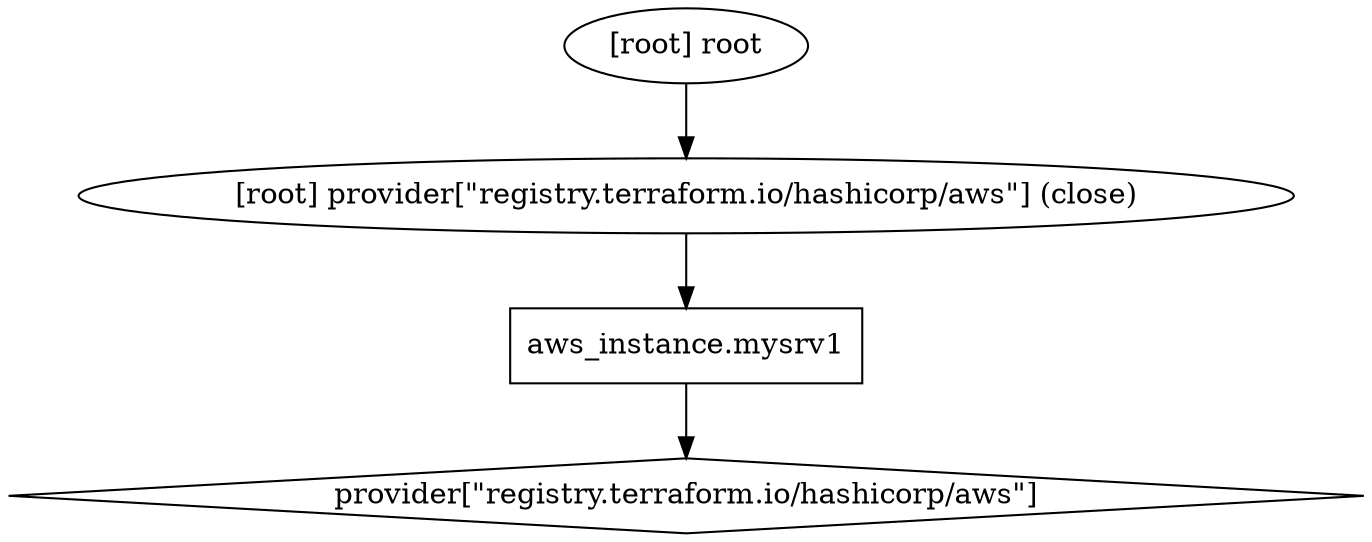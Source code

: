 digraph {
	compound = "true"
	newrank = "true"
	subgraph "root" {
		"[root] aws_instance.mysrv1 (expand)" [label = "aws_instance.mysrv1", shape = "box"]
		"[root] provider[\"registry.terraform.io/hashicorp/aws\"]" [label = "provider[\"registry.terraform.io/hashicorp/aws\"]", shape = "diamond"]
		"[root] aws_instance.mysrv1 (expand)" -> "[root] provider[\"registry.terraform.io/hashicorp/aws\"]"
		"[root] provider[\"registry.terraform.io/hashicorp/aws\"] (close)" -> "[root] aws_instance.mysrv1 (expand)"
		"[root] root" -> "[root] provider[\"registry.terraform.io/hashicorp/aws\"] (close)"
	}
}

